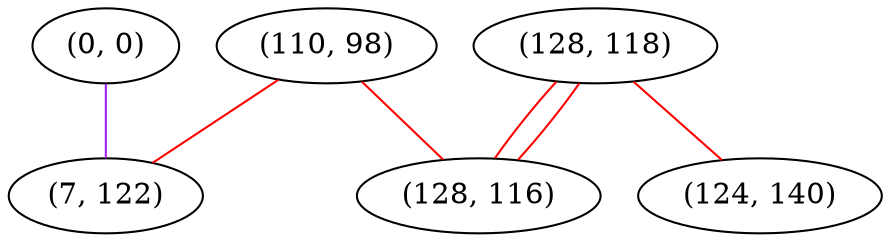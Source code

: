 graph "" {
"(110, 98)";
"(128, 118)";
"(0, 0)";
"(7, 122)";
"(128, 116)";
"(124, 140)";
"(110, 98)" -- "(7, 122)"  [color=red, key=0, weight=1];
"(110, 98)" -- "(128, 116)"  [color=red, key=0, weight=1];
"(128, 118)" -- "(124, 140)"  [color=red, key=0, weight=1];
"(128, 118)" -- "(128, 116)"  [color=red, key=0, weight=1];
"(128, 118)" -- "(128, 116)"  [color=red, key=1, weight=1];
"(0, 0)" -- "(7, 122)"  [color=purple, key=0, weight=4];
}
